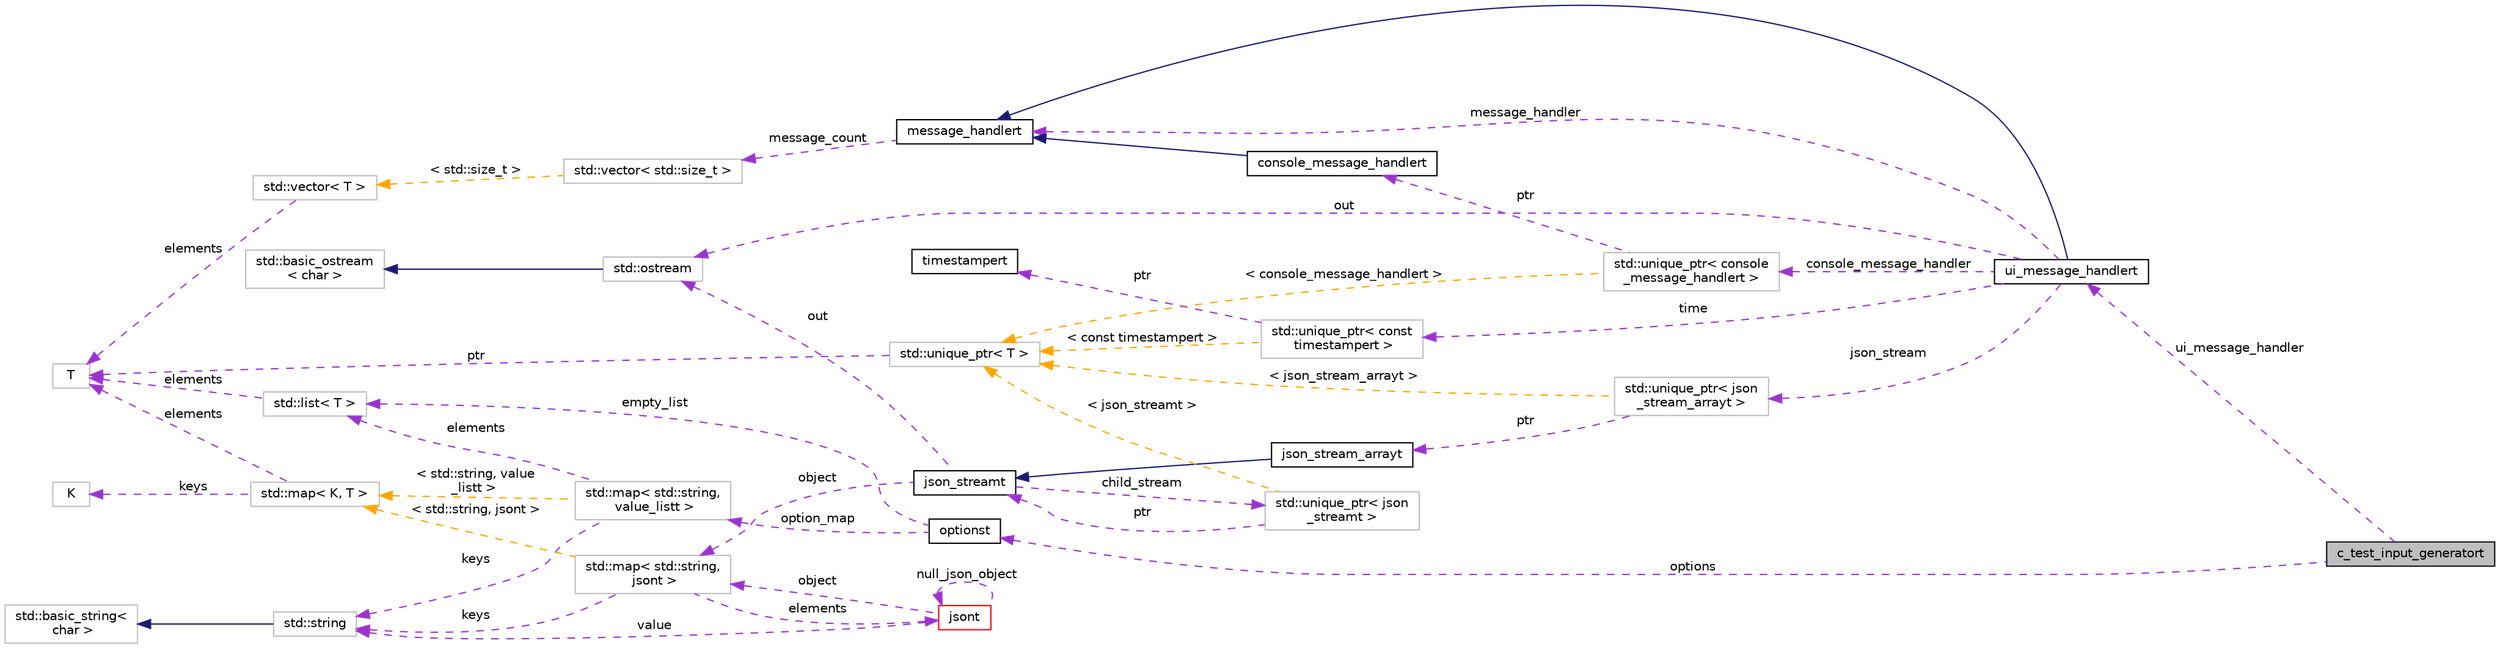 digraph "c_test_input_generatort"
{
 // LATEX_PDF_SIZE
  bgcolor="transparent";
  edge [fontname="Helvetica",fontsize="10",labelfontname="Helvetica",labelfontsize="10"];
  node [fontname="Helvetica",fontsize="10",shape=record];
  rankdir="LR";
  Node1 [label="c_test_input_generatort",height=0.2,width=0.4,color="black", fillcolor="grey75", style="filled", fontcolor="black",tooltip=" "];
  Node2 -> Node1 [dir="back",color="darkorchid3",fontsize="10",style="dashed",label=" options" ,fontname="Helvetica"];
  Node2 [label="optionst",height=0.2,width=0.4,color="black",URL="$classoptionst.html",tooltip=" "];
  Node3 -> Node2 [dir="back",color="darkorchid3",fontsize="10",style="dashed",label=" empty_list" ,fontname="Helvetica"];
  Node3 [label="std::list\< T \>",height=0.2,width=0.4,color="grey75",tooltip="STL class."];
  Node4 -> Node3 [dir="back",color="darkorchid3",fontsize="10",style="dashed",label=" elements" ,fontname="Helvetica"];
  Node4 [label="T",height=0.2,width=0.4,color="grey75",tooltip=" "];
  Node5 -> Node2 [dir="back",color="darkorchid3",fontsize="10",style="dashed",label=" option_map" ,fontname="Helvetica"];
  Node5 [label="std::map\< std::string,\l value_listt \>",height=0.2,width=0.4,color="grey75",tooltip=" "];
  Node3 -> Node5 [dir="back",color="darkorchid3",fontsize="10",style="dashed",label=" elements" ,fontname="Helvetica"];
  Node6 -> Node5 [dir="back",color="darkorchid3",fontsize="10",style="dashed",label=" keys" ,fontname="Helvetica"];
  Node6 [label="std::string",height=0.2,width=0.4,color="grey75",tooltip="STL class."];
  Node7 -> Node6 [dir="back",color="midnightblue",fontsize="10",style="solid",fontname="Helvetica"];
  Node7 [label="std::basic_string\<\l char \>",height=0.2,width=0.4,color="grey75",tooltip="STL class."];
  Node8 -> Node5 [dir="back",color="orange",fontsize="10",style="dashed",label=" \< std::string, value\l_listt \>" ,fontname="Helvetica"];
  Node8 [label="std::map\< K, T \>",height=0.2,width=0.4,color="grey75",tooltip="STL class."];
  Node9 -> Node8 [dir="back",color="darkorchid3",fontsize="10",style="dashed",label=" keys" ,fontname="Helvetica"];
  Node9 [label="K",height=0.2,width=0.4,color="grey75",tooltip=" "];
  Node4 -> Node8 [dir="back",color="darkorchid3",fontsize="10",style="dashed",label=" elements" ,fontname="Helvetica"];
  Node10 -> Node1 [dir="back",color="darkorchid3",fontsize="10",style="dashed",label=" ui_message_handler" ,fontname="Helvetica"];
  Node10 [label="ui_message_handlert",height=0.2,width=0.4,color="black",URL="$classui__message__handlert.html",tooltip=" "];
  Node11 -> Node10 [dir="back",color="midnightblue",fontsize="10",style="solid",fontname="Helvetica"];
  Node11 [label="message_handlert",height=0.2,width=0.4,color="black",URL="$classmessage__handlert.html",tooltip=" "];
  Node12 -> Node11 [dir="back",color="darkorchid3",fontsize="10",style="dashed",label=" message_count" ,fontname="Helvetica"];
  Node12 [label="std::vector\< std::size_t \>",height=0.2,width=0.4,color="grey75",tooltip=" "];
  Node13 -> Node12 [dir="back",color="orange",fontsize="10",style="dashed",label=" \< std::size_t \>" ,fontname="Helvetica"];
  Node13 [label="std::vector\< T \>",height=0.2,width=0.4,color="grey75",tooltip="STL class."];
  Node4 -> Node13 [dir="back",color="darkorchid3",fontsize="10",style="dashed",label=" elements" ,fontname="Helvetica"];
  Node11 -> Node10 [dir="back",color="darkorchid3",fontsize="10",style="dashed",label=" message_handler" ,fontname="Helvetica"];
  Node14 -> Node10 [dir="back",color="darkorchid3",fontsize="10",style="dashed",label=" json_stream" ,fontname="Helvetica"];
  Node14 [label="std::unique_ptr\< json\l_stream_arrayt \>",height=0.2,width=0.4,color="grey75",tooltip=" "];
  Node15 -> Node14 [dir="back",color="darkorchid3",fontsize="10",style="dashed",label=" ptr" ,fontname="Helvetica"];
  Node15 [label="json_stream_arrayt",height=0.2,width=0.4,color="black",URL="$classjson__stream__arrayt.html",tooltip="Provides methods for streaming JSON arrays."];
  Node16 -> Node15 [dir="back",color="midnightblue",fontsize="10",style="solid",fontname="Helvetica"];
  Node16 [label="json_streamt",height=0.2,width=0.4,color="black",URL="$classjson__streamt.html",tooltip="This class provides a facility for streaming JSON objects directly to the output instead of waiting f..."];
  Node17 -> Node16 [dir="back",color="darkorchid3",fontsize="10",style="dashed",label=" child_stream" ,fontname="Helvetica"];
  Node17 [label="std::unique_ptr\< json\l_streamt \>",height=0.2,width=0.4,color="grey75",tooltip=" "];
  Node16 -> Node17 [dir="back",color="darkorchid3",fontsize="10",style="dashed",label=" ptr" ,fontname="Helvetica"];
  Node18 -> Node17 [dir="back",color="orange",fontsize="10",style="dashed",label=" \< json_streamt \>" ,fontname="Helvetica"];
  Node18 [label="std::unique_ptr\< T \>",height=0.2,width=0.4,color="grey75",tooltip="STL class."];
  Node4 -> Node18 [dir="back",color="darkorchid3",fontsize="10",style="dashed",label=" ptr" ,fontname="Helvetica"];
  Node19 -> Node16 [dir="back",color="darkorchid3",fontsize="10",style="dashed",label=" object" ,fontname="Helvetica"];
  Node19 [label="std::map\< std::string,\l jsont \>",height=0.2,width=0.4,color="grey75",tooltip=" "];
  Node20 -> Node19 [dir="back",color="darkorchid3",fontsize="10",style="dashed",label=" elements" ,fontname="Helvetica"];
  Node20 [label="jsont",height=0.2,width=0.4,color="red",URL="$classjsont.html",tooltip=" "];
  Node19 -> Node20 [dir="back",color="darkorchid3",fontsize="10",style="dashed",label=" object" ,fontname="Helvetica"];
  Node20 -> Node20 [dir="back",color="darkorchid3",fontsize="10",style="dashed",label=" null_json_object" ,fontname="Helvetica"];
  Node6 -> Node20 [dir="back",color="darkorchid3",fontsize="10",style="dashed",label=" value" ,fontname="Helvetica"];
  Node6 -> Node19 [dir="back",color="darkorchid3",fontsize="10",style="dashed",label=" keys" ,fontname="Helvetica"];
  Node8 -> Node19 [dir="back",color="orange",fontsize="10",style="dashed",label=" \< std::string, jsont \>" ,fontname="Helvetica"];
  Node22 -> Node16 [dir="back",color="darkorchid3",fontsize="10",style="dashed",label=" out" ,fontname="Helvetica"];
  Node22 [label="std::ostream",height=0.2,width=0.4,color="grey75",tooltip="STL class."];
  Node23 -> Node22 [dir="back",color="midnightblue",fontsize="10",style="solid",fontname="Helvetica"];
  Node23 [label="std::basic_ostream\l\< char \>",height=0.2,width=0.4,color="grey75",tooltip="STL class."];
  Node18 -> Node14 [dir="back",color="orange",fontsize="10",style="dashed",label=" \< json_stream_arrayt \>" ,fontname="Helvetica"];
  Node26 -> Node10 [dir="back",color="darkorchid3",fontsize="10",style="dashed",label=" console_message_handler" ,fontname="Helvetica"];
  Node26 [label="std::unique_ptr\< console\l_message_handlert \>",height=0.2,width=0.4,color="grey75",tooltip=" "];
  Node27 -> Node26 [dir="back",color="darkorchid3",fontsize="10",style="dashed",label=" ptr" ,fontname="Helvetica"];
  Node27 [label="console_message_handlert",height=0.2,width=0.4,color="black",URL="$classconsole__message__handlert.html",tooltip=" "];
  Node11 -> Node27 [dir="back",color="midnightblue",fontsize="10",style="solid",fontname="Helvetica"];
  Node18 -> Node26 [dir="back",color="orange",fontsize="10",style="dashed",label=" \< console_message_handlert \>" ,fontname="Helvetica"];
  Node22 -> Node10 [dir="back",color="darkorchid3",fontsize="10",style="dashed",label=" out" ,fontname="Helvetica"];
  Node28 -> Node10 [dir="back",color="darkorchid3",fontsize="10",style="dashed",label=" time" ,fontname="Helvetica"];
  Node28 [label="std::unique_ptr\< const\l timestampert \>",height=0.2,width=0.4,color="grey75",tooltip=" "];
  Node29 -> Node28 [dir="back",color="darkorchid3",fontsize="10",style="dashed",label=" ptr" ,fontname="Helvetica"];
  Node29 [label="timestampert",height=0.2,width=0.4,color="black",URL="$classtimestampert.html",tooltip="Timestamp class hierarchy."];
  Node18 -> Node28 [dir="back",color="orange",fontsize="10",style="dashed",label=" \< const timestampert \>" ,fontname="Helvetica"];
}
